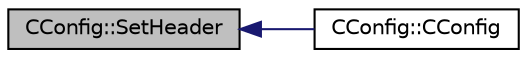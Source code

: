 digraph "CConfig::SetHeader"
{
  edge [fontname="Helvetica",fontsize="10",labelfontname="Helvetica",labelfontsize="10"];
  node [fontname="Helvetica",fontsize="10",shape=record];
  rankdir="LR";
  Node14629 [label="CConfig::SetHeader",height=0.2,width=0.4,color="black", fillcolor="grey75", style="filled", fontcolor="black"];
  Node14629 -> Node14630 [dir="back",color="midnightblue",fontsize="10",style="solid",fontname="Helvetica"];
  Node14630 [label="CConfig::CConfig",height=0.2,width=0.4,color="black", fillcolor="white", style="filled",URL="$class_c_config.html#ac63c6ea789ff9d50a25aa508d71cae4a",tooltip="Constructor of the class which reads the input file. "];
}
